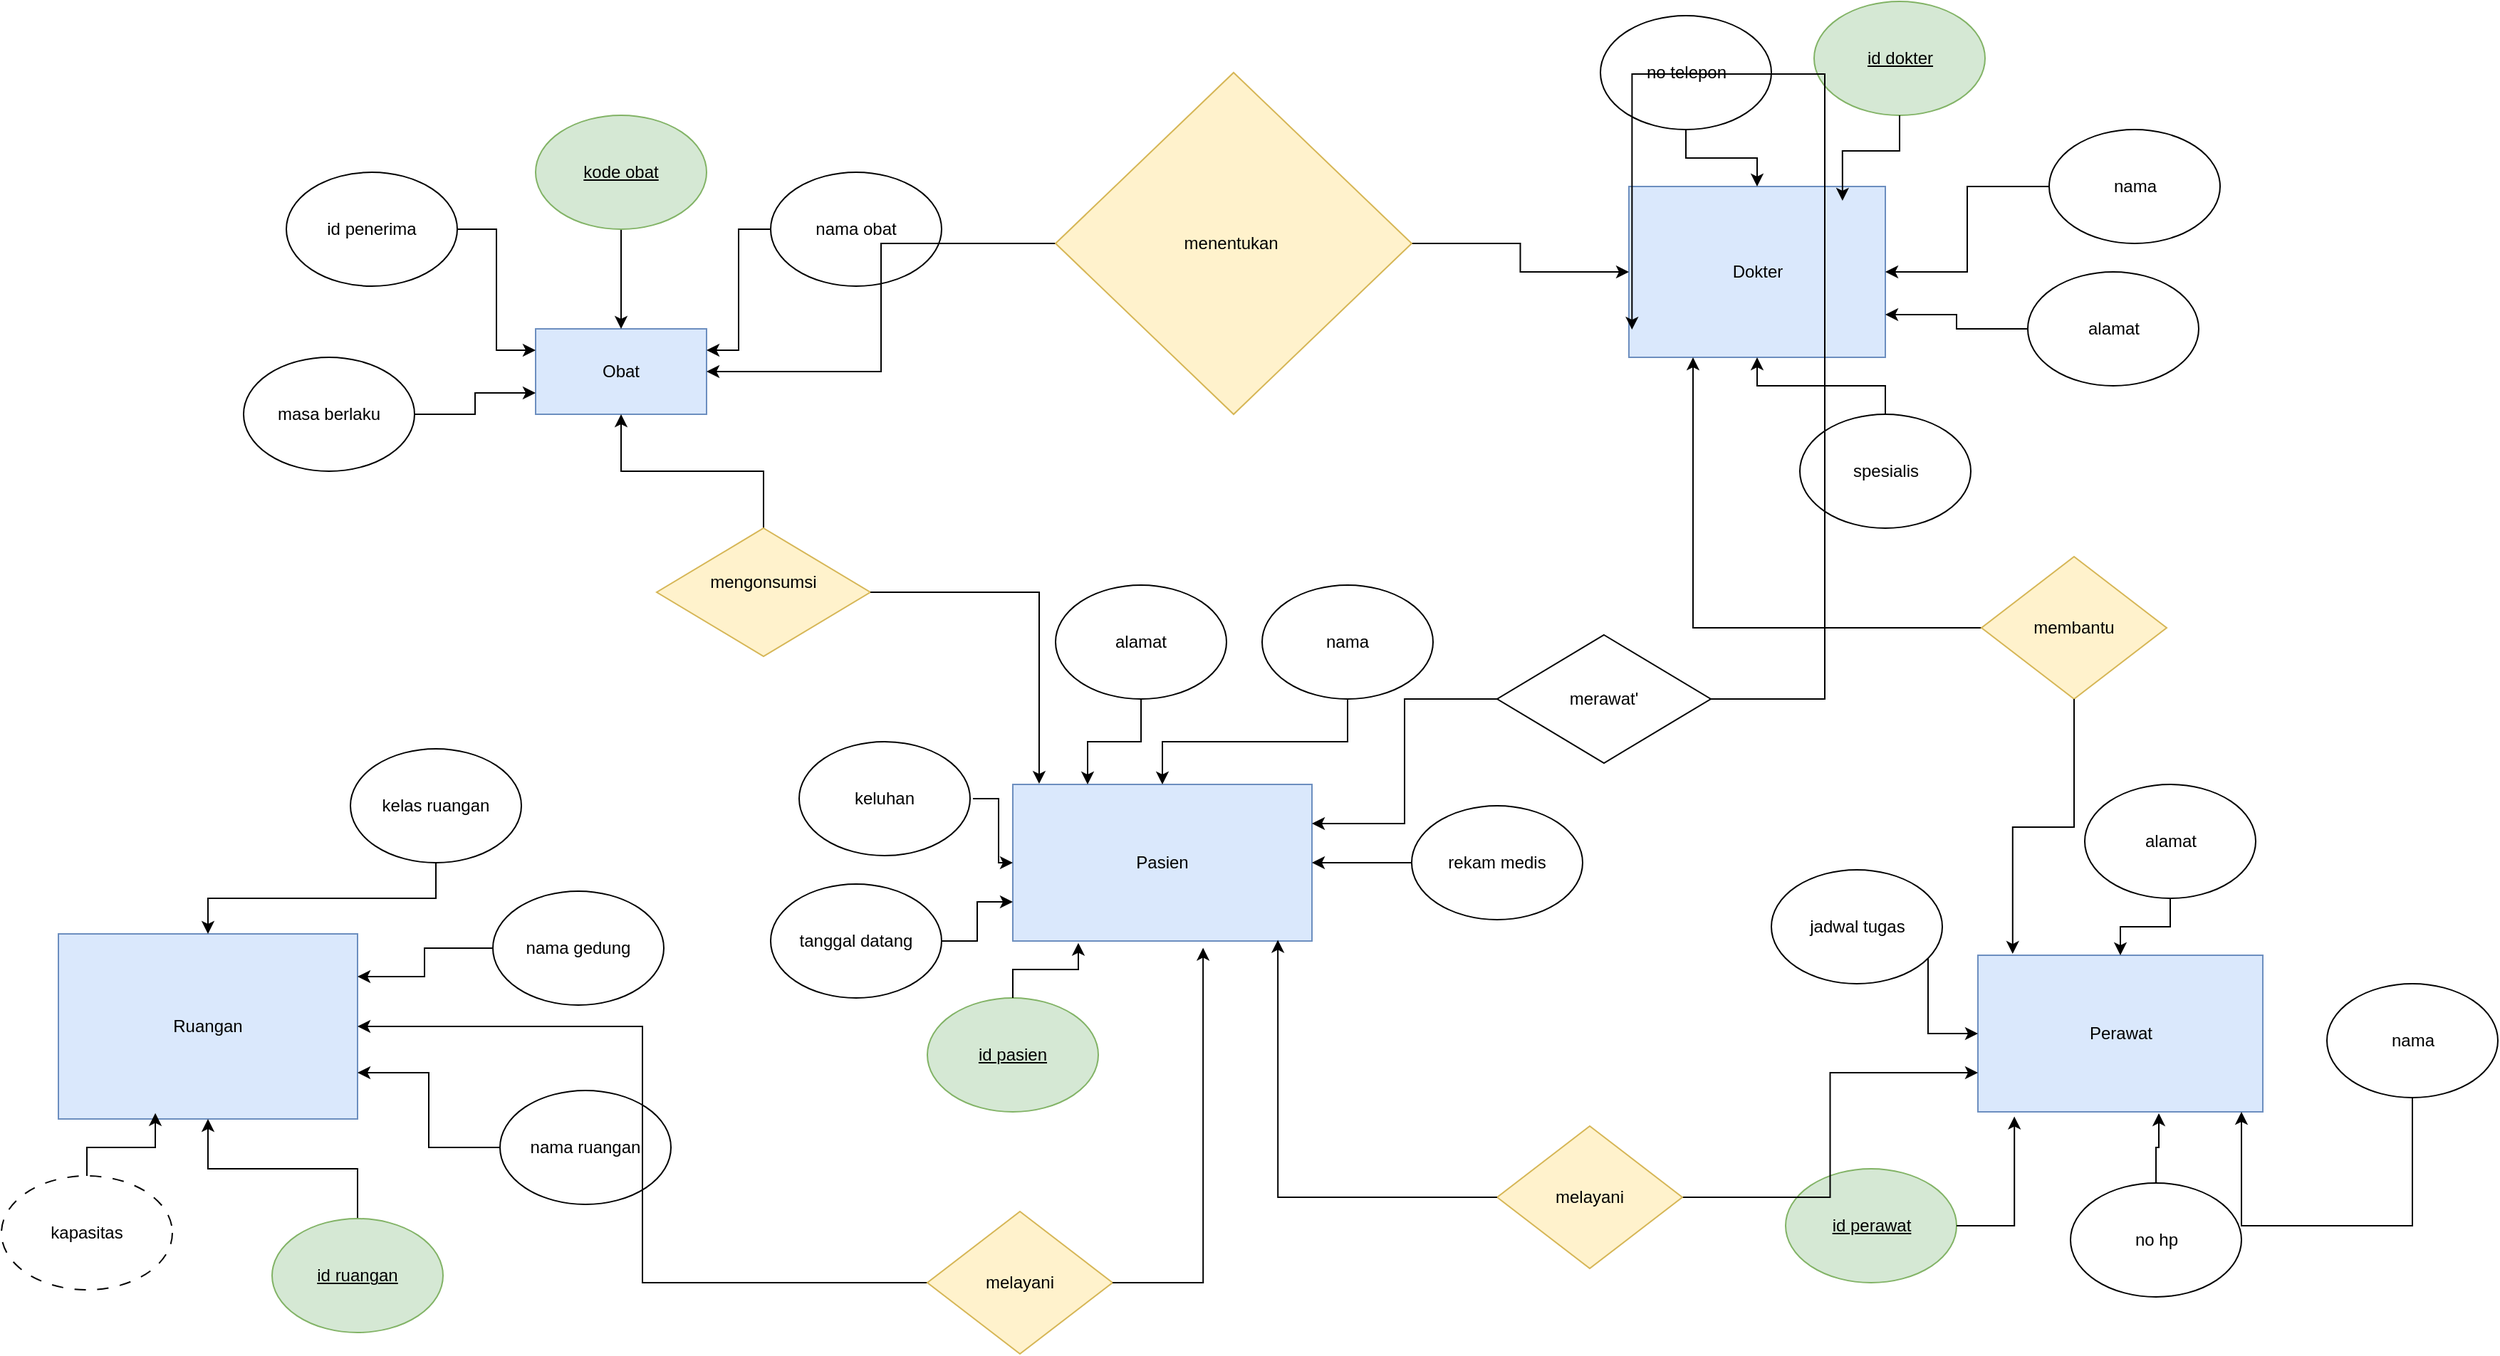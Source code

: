 <mxfile version="26.0.16">
  <diagram name="Page-1" id="LB_2uDk40Er088YPFWuC">
    <mxGraphModel dx="1984" dy="1737" grid="1" gridSize="10" guides="1" tooltips="1" connect="1" arrows="1" fold="1" page="1" pageScale="1" pageWidth="850" pageHeight="1100" math="0" shadow="0">
      <root>
        <mxCell id="0" />
        <mxCell id="1" parent="0" />
        <mxCell id="Kvg0KjYGYufHvfmbACnj-1" value="Pasien" style="rounded=0;whiteSpace=wrap;html=1;fillColor=#dae8fc;strokeColor=#6c8ebf;" vertex="1" parent="1">
          <mxGeometry x="250" y="190" width="210" height="110" as="geometry" />
        </mxCell>
        <mxCell id="Kvg0KjYGYufHvfmbACnj-2" value="Perawat" style="rounded=0;whiteSpace=wrap;html=1;fillColor=#dae8fc;strokeColor=#6c8ebf;" vertex="1" parent="1">
          <mxGeometry x="927.5" y="310" width="200" height="110" as="geometry" />
        </mxCell>
        <mxCell id="Kvg0KjYGYufHvfmbACnj-3" value="Dokter" style="rounded=0;whiteSpace=wrap;html=1;fillColor=#dae8fc;strokeColor=#6c8ebf;" vertex="1" parent="1">
          <mxGeometry x="682.5" y="-230" width="180" height="120" as="geometry" />
        </mxCell>
        <mxCell id="Kvg0KjYGYufHvfmbACnj-4" value="Ruangan" style="rounded=0;whiteSpace=wrap;html=1;fillColor=#dae8fc;strokeColor=#6c8ebf;" vertex="1" parent="1">
          <mxGeometry x="-420" y="295" width="210" height="130" as="geometry" />
        </mxCell>
        <mxCell id="Kvg0KjYGYufHvfmbACnj-39" style="edgeStyle=orthogonalEdgeStyle;rounded=0;orthogonalLoop=1;jettySize=auto;html=1;" edge="1" parent="1" source="Kvg0KjYGYufHvfmbACnj-5" target="Kvg0KjYGYufHvfmbACnj-1">
          <mxGeometry relative="1" as="geometry" />
        </mxCell>
        <mxCell id="Kvg0KjYGYufHvfmbACnj-5" value="nama" style="ellipse;whiteSpace=wrap;html=1;" vertex="1" parent="1">
          <mxGeometry x="425" y="50" width="120" height="80" as="geometry" />
        </mxCell>
        <mxCell id="Kvg0KjYGYufHvfmbACnj-34" style="edgeStyle=orthogonalEdgeStyle;rounded=0;orthogonalLoop=1;jettySize=auto;html=1;entryX=0.25;entryY=0;entryDx=0;entryDy=0;" edge="1" parent="1" source="Kvg0KjYGYufHvfmbACnj-6" target="Kvg0KjYGYufHvfmbACnj-1">
          <mxGeometry relative="1" as="geometry" />
        </mxCell>
        <mxCell id="Kvg0KjYGYufHvfmbACnj-6" value="alamat" style="ellipse;whiteSpace=wrap;html=1;" vertex="1" parent="1">
          <mxGeometry x="280" y="50" width="120" height="80" as="geometry" />
        </mxCell>
        <mxCell id="Kvg0KjYGYufHvfmbACnj-7" value="&lt;u&gt;id pasien&lt;/u&gt;" style="ellipse;whiteSpace=wrap;html=1;fillColor=#d5e8d4;strokeColor=#82b366;" vertex="1" parent="1">
          <mxGeometry x="190" y="340" width="120" height="80" as="geometry" />
        </mxCell>
        <mxCell id="Kvg0KjYGYufHvfmbACnj-35" style="edgeStyle=orthogonalEdgeStyle;rounded=0;orthogonalLoop=1;jettySize=auto;html=1;" edge="1" parent="1" source="Kvg0KjYGYufHvfmbACnj-8" target="Kvg0KjYGYufHvfmbACnj-1">
          <mxGeometry relative="1" as="geometry" />
        </mxCell>
        <mxCell id="Kvg0KjYGYufHvfmbACnj-8" value="keluhan" style="ellipse;whiteSpace=wrap;html=1;fillStyle=auto;strokeColor=default;perimeterSpacing=2;shadow=0;" vertex="1" parent="1">
          <mxGeometry x="100" y="160" width="120" height="80" as="geometry" />
        </mxCell>
        <mxCell id="Kvg0KjYGYufHvfmbACnj-36" style="edgeStyle=orthogonalEdgeStyle;rounded=0;orthogonalLoop=1;jettySize=auto;html=1;entryX=0;entryY=0.75;entryDx=0;entryDy=0;" edge="1" parent="1" source="Kvg0KjYGYufHvfmbACnj-9" target="Kvg0KjYGYufHvfmbACnj-1">
          <mxGeometry relative="1" as="geometry" />
        </mxCell>
        <mxCell id="Kvg0KjYGYufHvfmbACnj-9" value="tanggal datang" style="ellipse;whiteSpace=wrap;html=1;" vertex="1" parent="1">
          <mxGeometry x="80" y="260" width="120" height="80" as="geometry" />
        </mxCell>
        <mxCell id="Kvg0KjYGYufHvfmbACnj-53" style="edgeStyle=orthogonalEdgeStyle;rounded=0;orthogonalLoop=1;jettySize=auto;html=1;" edge="1" parent="1" source="Kvg0KjYGYufHvfmbACnj-10" target="Kvg0KjYGYufHvfmbACnj-3">
          <mxGeometry relative="1" as="geometry" />
        </mxCell>
        <mxCell id="Kvg0KjYGYufHvfmbACnj-10" value="nama" style="ellipse;whiteSpace=wrap;html=1;" vertex="1" parent="1">
          <mxGeometry x="977.5" y="-270" width="120" height="80" as="geometry" />
        </mxCell>
        <mxCell id="Kvg0KjYGYufHvfmbACnj-11" value="&lt;u&gt;id dokter&lt;/u&gt;" style="ellipse;whiteSpace=wrap;html=1;fillColor=#d5e8d4;strokeColor=#82b366;" vertex="1" parent="1">
          <mxGeometry x="812.5" y="-360" width="120" height="80" as="geometry" />
        </mxCell>
        <mxCell id="Kvg0KjYGYufHvfmbACnj-51" style="edgeStyle=orthogonalEdgeStyle;rounded=0;orthogonalLoop=1;jettySize=auto;html=1;" edge="1" parent="1" source="Kvg0KjYGYufHvfmbACnj-12" target="Kvg0KjYGYufHvfmbACnj-3">
          <mxGeometry relative="1" as="geometry" />
        </mxCell>
        <mxCell id="Kvg0KjYGYufHvfmbACnj-12" value="spesialis" style="ellipse;whiteSpace=wrap;html=1;" vertex="1" parent="1">
          <mxGeometry x="802.5" y="-70" width="120" height="80" as="geometry" />
        </mxCell>
        <mxCell id="Kvg0KjYGYufHvfmbACnj-52" style="edgeStyle=orthogonalEdgeStyle;rounded=0;orthogonalLoop=1;jettySize=auto;html=1;entryX=1;entryY=0.75;entryDx=0;entryDy=0;" edge="1" parent="1" source="Kvg0KjYGYufHvfmbACnj-13" target="Kvg0KjYGYufHvfmbACnj-3">
          <mxGeometry relative="1" as="geometry" />
        </mxCell>
        <mxCell id="Kvg0KjYGYufHvfmbACnj-13" value="alamat" style="ellipse;whiteSpace=wrap;html=1;" vertex="1" parent="1">
          <mxGeometry x="962.5" y="-170" width="120" height="80" as="geometry" />
        </mxCell>
        <mxCell id="Kvg0KjYGYufHvfmbACnj-55" style="edgeStyle=orthogonalEdgeStyle;rounded=0;orthogonalLoop=1;jettySize=auto;html=1;entryX=0.5;entryY=0;entryDx=0;entryDy=0;" edge="1" parent="1" source="Kvg0KjYGYufHvfmbACnj-14" target="Kvg0KjYGYufHvfmbACnj-3">
          <mxGeometry relative="1" as="geometry" />
        </mxCell>
        <mxCell id="Kvg0KjYGYufHvfmbACnj-14" value="no telepon" style="ellipse;whiteSpace=wrap;html=1;" vertex="1" parent="1">
          <mxGeometry x="662.5" y="-350" width="120" height="80" as="geometry" />
        </mxCell>
        <mxCell id="Kvg0KjYGYufHvfmbACnj-15" value="&lt;u&gt;id perawat&lt;/u&gt;" style="ellipse;whiteSpace=wrap;html=1;fillColor=#d5e8d4;strokeColor=#82b366;" vertex="1" parent="1">
          <mxGeometry x="792.5" y="460" width="120" height="80" as="geometry" />
        </mxCell>
        <mxCell id="Kvg0KjYGYufHvfmbACnj-42" style="edgeStyle=orthogonalEdgeStyle;rounded=0;orthogonalLoop=1;jettySize=auto;html=1;" edge="1" parent="1" source="Kvg0KjYGYufHvfmbACnj-16" target="Kvg0KjYGYufHvfmbACnj-2">
          <mxGeometry relative="1" as="geometry">
            <Array as="points">
              <mxPoint x="892.5" y="260" />
              <mxPoint x="892.5" y="365" />
            </Array>
          </mxGeometry>
        </mxCell>
        <mxCell id="Kvg0KjYGYufHvfmbACnj-16" value="jadwal tugas" style="ellipse;whiteSpace=wrap;html=1;" vertex="1" parent="1">
          <mxGeometry x="782.5" y="250" width="120" height="80" as="geometry" />
        </mxCell>
        <mxCell id="Kvg0KjYGYufHvfmbACnj-45" style="edgeStyle=orthogonalEdgeStyle;rounded=0;orthogonalLoop=1;jettySize=auto;html=1;" edge="1" parent="1" source="Kvg0KjYGYufHvfmbACnj-17" target="Kvg0KjYGYufHvfmbACnj-2">
          <mxGeometry relative="1" as="geometry">
            <Array as="points">
              <mxPoint x="1112.5" y="500" />
            </Array>
          </mxGeometry>
        </mxCell>
        <mxCell id="Kvg0KjYGYufHvfmbACnj-17" value="nama" style="ellipse;whiteSpace=wrap;html=1;" vertex="1" parent="1">
          <mxGeometry x="1172.5" y="330" width="120" height="80" as="geometry" />
        </mxCell>
        <mxCell id="Kvg0KjYGYufHvfmbACnj-65" style="edgeStyle=orthogonalEdgeStyle;rounded=0;orthogonalLoop=1;jettySize=auto;html=1;" edge="1" parent="1" source="Kvg0KjYGYufHvfmbACnj-18" target="Kvg0KjYGYufHvfmbACnj-2">
          <mxGeometry relative="1" as="geometry" />
        </mxCell>
        <mxCell id="Kvg0KjYGYufHvfmbACnj-18" value="alamat" style="ellipse;whiteSpace=wrap;html=1;" vertex="1" parent="1">
          <mxGeometry x="1002.5" y="190" width="120" height="80" as="geometry" />
        </mxCell>
        <mxCell id="Kvg0KjYGYufHvfmbACnj-19" value="no hp" style="ellipse;whiteSpace=wrap;html=1;" vertex="1" parent="1">
          <mxGeometry x="992.5" y="470" width="120" height="80" as="geometry" />
        </mxCell>
        <mxCell id="Kvg0KjYGYufHvfmbACnj-47" style="edgeStyle=orthogonalEdgeStyle;rounded=0;orthogonalLoop=1;jettySize=auto;html=1;" edge="1" parent="1" source="Kvg0KjYGYufHvfmbACnj-20" target="Kvg0KjYGYufHvfmbACnj-4">
          <mxGeometry relative="1" as="geometry" />
        </mxCell>
        <mxCell id="Kvg0KjYGYufHvfmbACnj-20" value="&lt;u&gt;id ruangan&lt;/u&gt;" style="ellipse;whiteSpace=wrap;html=1;fillColor=#d5e8d4;strokeColor=#82b366;" vertex="1" parent="1">
          <mxGeometry x="-270" y="495" width="120" height="80" as="geometry" />
        </mxCell>
        <mxCell id="Kvg0KjYGYufHvfmbACnj-50" style="edgeStyle=orthogonalEdgeStyle;rounded=0;orthogonalLoop=1;jettySize=auto;html=1;entryX=0.5;entryY=0;entryDx=0;entryDy=0;" edge="1" parent="1" source="Kvg0KjYGYufHvfmbACnj-21" target="Kvg0KjYGYufHvfmbACnj-4">
          <mxGeometry relative="1" as="geometry" />
        </mxCell>
        <mxCell id="Kvg0KjYGYufHvfmbACnj-21" value="kelas ruangan" style="ellipse;whiteSpace=wrap;html=1;" vertex="1" parent="1">
          <mxGeometry x="-215" y="165" width="120" height="80" as="geometry" />
        </mxCell>
        <mxCell id="Kvg0KjYGYufHvfmbACnj-22" value="kapasitas" style="ellipse;whiteSpace=wrap;html=1;dashed=1;dashPattern=8 8;" vertex="1" parent="1">
          <mxGeometry x="-460" y="465" width="120" height="80" as="geometry" />
        </mxCell>
        <mxCell id="Kvg0KjYGYufHvfmbACnj-49" style="edgeStyle=orthogonalEdgeStyle;rounded=0;orthogonalLoop=1;jettySize=auto;html=1;" edge="1" parent="1" source="Kvg0KjYGYufHvfmbACnj-23" target="Kvg0KjYGYufHvfmbACnj-4">
          <mxGeometry relative="1" as="geometry">
            <Array as="points">
              <mxPoint x="-163" y="305" />
              <mxPoint x="-163" y="325" />
            </Array>
          </mxGeometry>
        </mxCell>
        <mxCell id="Kvg0KjYGYufHvfmbACnj-23" value="nama gedung" style="ellipse;whiteSpace=wrap;html=1;" vertex="1" parent="1">
          <mxGeometry x="-115" y="265" width="120" height="80" as="geometry" />
        </mxCell>
        <mxCell id="Kvg0KjYGYufHvfmbACnj-48" style="edgeStyle=orthogonalEdgeStyle;rounded=0;orthogonalLoop=1;jettySize=auto;html=1;entryX=1;entryY=0.75;entryDx=0;entryDy=0;" edge="1" parent="1" source="Kvg0KjYGYufHvfmbACnj-24" target="Kvg0KjYGYufHvfmbACnj-4">
          <mxGeometry relative="1" as="geometry" />
        </mxCell>
        <mxCell id="Kvg0KjYGYufHvfmbACnj-24" value="nama ruangan" style="ellipse;whiteSpace=wrap;html=1;" vertex="1" parent="1">
          <mxGeometry x="-110" y="405" width="120" height="80" as="geometry" />
        </mxCell>
        <mxCell id="Kvg0KjYGYufHvfmbACnj-25" value="Obat" style="rounded=0;whiteSpace=wrap;html=1;fillColor=#dae8fc;strokeColor=#6c8ebf;" vertex="1" parent="1">
          <mxGeometry x="-85" y="-130" width="120" height="60" as="geometry" />
        </mxCell>
        <mxCell id="Kvg0KjYGYufHvfmbACnj-59" style="edgeStyle=orthogonalEdgeStyle;rounded=0;orthogonalLoop=1;jettySize=auto;html=1;entryX=1;entryY=0.25;entryDx=0;entryDy=0;" edge="1" parent="1" source="Kvg0KjYGYufHvfmbACnj-26" target="Kvg0KjYGYufHvfmbACnj-25">
          <mxGeometry relative="1" as="geometry" />
        </mxCell>
        <mxCell id="Kvg0KjYGYufHvfmbACnj-26" value="nama obat" style="ellipse;whiteSpace=wrap;html=1;" vertex="1" parent="1">
          <mxGeometry x="80" y="-240" width="120" height="80" as="geometry" />
        </mxCell>
        <mxCell id="Kvg0KjYGYufHvfmbACnj-58" style="edgeStyle=orthogonalEdgeStyle;rounded=0;orthogonalLoop=1;jettySize=auto;html=1;entryX=0.5;entryY=0;entryDx=0;entryDy=0;" edge="1" parent="1" source="Kvg0KjYGYufHvfmbACnj-27" target="Kvg0KjYGYufHvfmbACnj-25">
          <mxGeometry relative="1" as="geometry" />
        </mxCell>
        <mxCell id="Kvg0KjYGYufHvfmbACnj-27" value="kode obat" style="ellipse;whiteSpace=wrap;html=1;fontStyle=4;fillColor=#d5e8d4;strokeColor=#82b366;" vertex="1" parent="1">
          <mxGeometry x="-85" y="-280" width="120" height="80" as="geometry" />
        </mxCell>
        <mxCell id="Kvg0KjYGYufHvfmbACnj-57" style="edgeStyle=orthogonalEdgeStyle;rounded=0;orthogonalLoop=1;jettySize=auto;html=1;entryX=0;entryY=0.25;entryDx=0;entryDy=0;" edge="1" parent="1" source="Kvg0KjYGYufHvfmbACnj-28" target="Kvg0KjYGYufHvfmbACnj-25">
          <mxGeometry relative="1" as="geometry" />
        </mxCell>
        <mxCell id="Kvg0KjYGYufHvfmbACnj-28" value="&lt;span&gt;id penerima&lt;/span&gt;" style="ellipse;whiteSpace=wrap;html=1;fontStyle=0" vertex="1" parent="1">
          <mxGeometry x="-260" y="-240" width="120" height="80" as="geometry" />
        </mxCell>
        <mxCell id="Kvg0KjYGYufHvfmbACnj-56" style="edgeStyle=orthogonalEdgeStyle;rounded=0;orthogonalLoop=1;jettySize=auto;html=1;entryX=0;entryY=0.75;entryDx=0;entryDy=0;" edge="1" parent="1" source="Kvg0KjYGYufHvfmbACnj-29" target="Kvg0KjYGYufHvfmbACnj-25">
          <mxGeometry relative="1" as="geometry" />
        </mxCell>
        <mxCell id="Kvg0KjYGYufHvfmbACnj-29" value="masa berlaku" style="ellipse;whiteSpace=wrap;html=1;" vertex="1" parent="1">
          <mxGeometry x="-290" y="-110" width="120" height="80" as="geometry" />
        </mxCell>
        <mxCell id="Kvg0KjYGYufHvfmbACnj-38" style="edgeStyle=orthogonalEdgeStyle;rounded=0;orthogonalLoop=1;jettySize=auto;html=1;" edge="1" parent="1" source="Kvg0KjYGYufHvfmbACnj-33" target="Kvg0KjYGYufHvfmbACnj-1">
          <mxGeometry relative="1" as="geometry" />
        </mxCell>
        <mxCell id="Kvg0KjYGYufHvfmbACnj-33" value="rekam medis" style="ellipse;whiteSpace=wrap;html=1;" vertex="1" parent="1">
          <mxGeometry x="530" y="205" width="120" height="80" as="geometry" />
        </mxCell>
        <mxCell id="Kvg0KjYGYufHvfmbACnj-37" style="edgeStyle=orthogonalEdgeStyle;rounded=0;orthogonalLoop=1;jettySize=auto;html=1;entryX=0.219;entryY=1.012;entryDx=0;entryDy=0;entryPerimeter=0;" edge="1" parent="1" source="Kvg0KjYGYufHvfmbACnj-7" target="Kvg0KjYGYufHvfmbACnj-1">
          <mxGeometry relative="1" as="geometry" />
        </mxCell>
        <mxCell id="Kvg0KjYGYufHvfmbACnj-46" style="edgeStyle=orthogonalEdgeStyle;rounded=0;orthogonalLoop=1;jettySize=auto;html=1;entryX=0.324;entryY=0.968;entryDx=0;entryDy=0;entryPerimeter=0;" edge="1" parent="1" source="Kvg0KjYGYufHvfmbACnj-22" target="Kvg0KjYGYufHvfmbACnj-4">
          <mxGeometry relative="1" as="geometry" />
        </mxCell>
        <mxCell id="Kvg0KjYGYufHvfmbACnj-54" style="edgeStyle=orthogonalEdgeStyle;rounded=0;orthogonalLoop=1;jettySize=auto;html=1;entryX=0.833;entryY=0.083;entryDx=0;entryDy=0;entryPerimeter=0;" edge="1" parent="1" source="Kvg0KjYGYufHvfmbACnj-11" target="Kvg0KjYGYufHvfmbACnj-3">
          <mxGeometry relative="1" as="geometry" />
        </mxCell>
        <mxCell id="Kvg0KjYGYufHvfmbACnj-61" style="edgeStyle=orthogonalEdgeStyle;rounded=0;orthogonalLoop=1;jettySize=auto;html=1;entryX=1;entryY=0.5;entryDx=0;entryDy=0;" edge="1" parent="1" source="Kvg0KjYGYufHvfmbACnj-60" target="Kvg0KjYGYufHvfmbACnj-25">
          <mxGeometry relative="1" as="geometry" />
        </mxCell>
        <mxCell id="Kvg0KjYGYufHvfmbACnj-62" style="edgeStyle=orthogonalEdgeStyle;rounded=0;orthogonalLoop=1;jettySize=auto;html=1;entryX=0;entryY=0.5;entryDx=0;entryDy=0;" edge="1" parent="1" source="Kvg0KjYGYufHvfmbACnj-60" target="Kvg0KjYGYufHvfmbACnj-3">
          <mxGeometry relative="1" as="geometry" />
        </mxCell>
        <mxCell id="Kvg0KjYGYufHvfmbACnj-60" value="menentukan&amp;nbsp;" style="rhombus;whiteSpace=wrap;html=1;fillColor=#fff2cc;strokeColor=#d6b656;" vertex="1" parent="1">
          <mxGeometry x="280" y="-310" width="250" height="240" as="geometry" />
        </mxCell>
        <mxCell id="Kvg0KjYGYufHvfmbACnj-63" style="edgeStyle=orthogonalEdgeStyle;rounded=0;orthogonalLoop=1;jettySize=auto;html=1;entryX=0.635;entryY=1.009;entryDx=0;entryDy=0;entryPerimeter=0;" edge="1" parent="1" source="Kvg0KjYGYufHvfmbACnj-19" target="Kvg0KjYGYufHvfmbACnj-2">
          <mxGeometry relative="1" as="geometry" />
        </mxCell>
        <mxCell id="Kvg0KjYGYufHvfmbACnj-64" style="edgeStyle=orthogonalEdgeStyle;rounded=0;orthogonalLoop=1;jettySize=auto;html=1;entryX=0.128;entryY=1.03;entryDx=0;entryDy=0;entryPerimeter=0;" edge="1" parent="1" source="Kvg0KjYGYufHvfmbACnj-15" target="Kvg0KjYGYufHvfmbACnj-2">
          <mxGeometry relative="1" as="geometry" />
        </mxCell>
        <mxCell id="Kvg0KjYGYufHvfmbACnj-85" style="edgeStyle=orthogonalEdgeStyle;rounded=0;orthogonalLoop=1;jettySize=auto;html=1;entryX=0.25;entryY=1;entryDx=0;entryDy=0;" edge="1" parent="1" source="Kvg0KjYGYufHvfmbACnj-66" target="Kvg0KjYGYufHvfmbACnj-3">
          <mxGeometry relative="1" as="geometry" />
        </mxCell>
        <mxCell id="Kvg0KjYGYufHvfmbACnj-66" value="membantu" style="rhombus;whiteSpace=wrap;html=1;fillColor=#fff2cc;strokeColor=#d6b656;" vertex="1" parent="1">
          <mxGeometry x="930" y="30" width="130" height="100" as="geometry" />
        </mxCell>
        <mxCell id="Kvg0KjYGYufHvfmbACnj-69" style="edgeStyle=orthogonalEdgeStyle;rounded=0;orthogonalLoop=1;jettySize=auto;html=1;entryX=0.122;entryY=-0.009;entryDx=0;entryDy=0;entryPerimeter=0;" edge="1" parent="1" source="Kvg0KjYGYufHvfmbACnj-66" target="Kvg0KjYGYufHvfmbACnj-2">
          <mxGeometry relative="1" as="geometry" />
        </mxCell>
        <mxCell id="Kvg0KjYGYufHvfmbACnj-71" style="edgeStyle=orthogonalEdgeStyle;rounded=0;orthogonalLoop=1;jettySize=auto;html=1;entryX=0.5;entryY=1;entryDx=0;entryDy=0;" edge="1" parent="1" source="Kvg0KjYGYufHvfmbACnj-70" target="Kvg0KjYGYufHvfmbACnj-25">
          <mxGeometry relative="1" as="geometry" />
        </mxCell>
        <mxCell id="Kvg0KjYGYufHvfmbACnj-70" value="mengonsumsi&lt;div&gt;&lt;br&gt;&lt;/div&gt;" style="rhombus;whiteSpace=wrap;html=1;fillColor=#fff2cc;strokeColor=#d6b656;" vertex="1" parent="1">
          <mxGeometry y="10" width="150" height="90" as="geometry" />
        </mxCell>
        <mxCell id="Kvg0KjYGYufHvfmbACnj-72" style="edgeStyle=orthogonalEdgeStyle;rounded=0;orthogonalLoop=1;jettySize=auto;html=1;entryX=0.088;entryY=-0.004;entryDx=0;entryDy=0;entryPerimeter=0;" edge="1" parent="1" source="Kvg0KjYGYufHvfmbACnj-70" target="Kvg0KjYGYufHvfmbACnj-1">
          <mxGeometry relative="1" as="geometry" />
        </mxCell>
        <mxCell id="Kvg0KjYGYufHvfmbACnj-75" style="edgeStyle=orthogonalEdgeStyle;rounded=0;orthogonalLoop=1;jettySize=auto;html=1;entryX=1;entryY=0.25;entryDx=0;entryDy=0;" edge="1" parent="1" source="Kvg0KjYGYufHvfmbACnj-73" target="Kvg0KjYGYufHvfmbACnj-1">
          <mxGeometry relative="1" as="geometry" />
        </mxCell>
        <mxCell id="Kvg0KjYGYufHvfmbACnj-73" value="&lt;div&gt;merawat&#39;&lt;/div&gt;" style="rhombus;whiteSpace=wrap;html=1;" vertex="1" parent="1">
          <mxGeometry x="590" y="85" width="150" height="90" as="geometry" />
        </mxCell>
        <mxCell id="Kvg0KjYGYufHvfmbACnj-74" style="edgeStyle=orthogonalEdgeStyle;rounded=0;orthogonalLoop=1;jettySize=auto;html=1;entryX=0.012;entryY=0.838;entryDx=0;entryDy=0;entryPerimeter=0;" edge="1" parent="1" source="Kvg0KjYGYufHvfmbACnj-73" target="Kvg0KjYGYufHvfmbACnj-3">
          <mxGeometry relative="1" as="geometry">
            <Array as="points">
              <mxPoint x="820" y="130" />
              <mxPoint x="820" y="-309" />
            </Array>
          </mxGeometry>
        </mxCell>
        <mxCell id="Kvg0KjYGYufHvfmbACnj-79" style="edgeStyle=orthogonalEdgeStyle;rounded=0;orthogonalLoop=1;jettySize=auto;html=1;entryX=0;entryY=0.75;entryDx=0;entryDy=0;" edge="1" parent="1" source="Kvg0KjYGYufHvfmbACnj-76" target="Kvg0KjYGYufHvfmbACnj-2">
          <mxGeometry relative="1" as="geometry" />
        </mxCell>
        <mxCell id="Kvg0KjYGYufHvfmbACnj-76" value="melayani" style="rhombus;whiteSpace=wrap;html=1;fillColor=#fff2cc;strokeColor=#d6b656;" vertex="1" parent="1">
          <mxGeometry x="590" y="430" width="130" height="100" as="geometry" />
        </mxCell>
        <mxCell id="Kvg0KjYGYufHvfmbACnj-80" style="edgeStyle=orthogonalEdgeStyle;rounded=0;orthogonalLoop=1;jettySize=auto;html=1;entryX=0.886;entryY=0.993;entryDx=0;entryDy=0;entryPerimeter=0;" edge="1" parent="1" source="Kvg0KjYGYufHvfmbACnj-76" target="Kvg0KjYGYufHvfmbACnj-1">
          <mxGeometry relative="1" as="geometry" />
        </mxCell>
        <mxCell id="Kvg0KjYGYufHvfmbACnj-82" style="edgeStyle=orthogonalEdgeStyle;rounded=0;orthogonalLoop=1;jettySize=auto;html=1;entryX=1;entryY=0.5;entryDx=0;entryDy=0;" edge="1" parent="1" source="Kvg0KjYGYufHvfmbACnj-81" target="Kvg0KjYGYufHvfmbACnj-4">
          <mxGeometry relative="1" as="geometry" />
        </mxCell>
        <mxCell id="Kvg0KjYGYufHvfmbACnj-81" value="melayani" style="rhombus;whiteSpace=wrap;html=1;fillColor=#fff2cc;strokeColor=#d6b656;" vertex="1" parent="1">
          <mxGeometry x="190" y="490" width="130" height="100" as="geometry" />
        </mxCell>
        <mxCell id="Kvg0KjYGYufHvfmbACnj-84" style="edgeStyle=orthogonalEdgeStyle;rounded=0;orthogonalLoop=1;jettySize=auto;html=1;entryX=0.636;entryY=1.043;entryDx=0;entryDy=0;entryPerimeter=0;" edge="1" parent="1" source="Kvg0KjYGYufHvfmbACnj-81" target="Kvg0KjYGYufHvfmbACnj-1">
          <mxGeometry relative="1" as="geometry">
            <Array as="points">
              <mxPoint x="384" y="540" />
            </Array>
          </mxGeometry>
        </mxCell>
      </root>
    </mxGraphModel>
  </diagram>
</mxfile>

